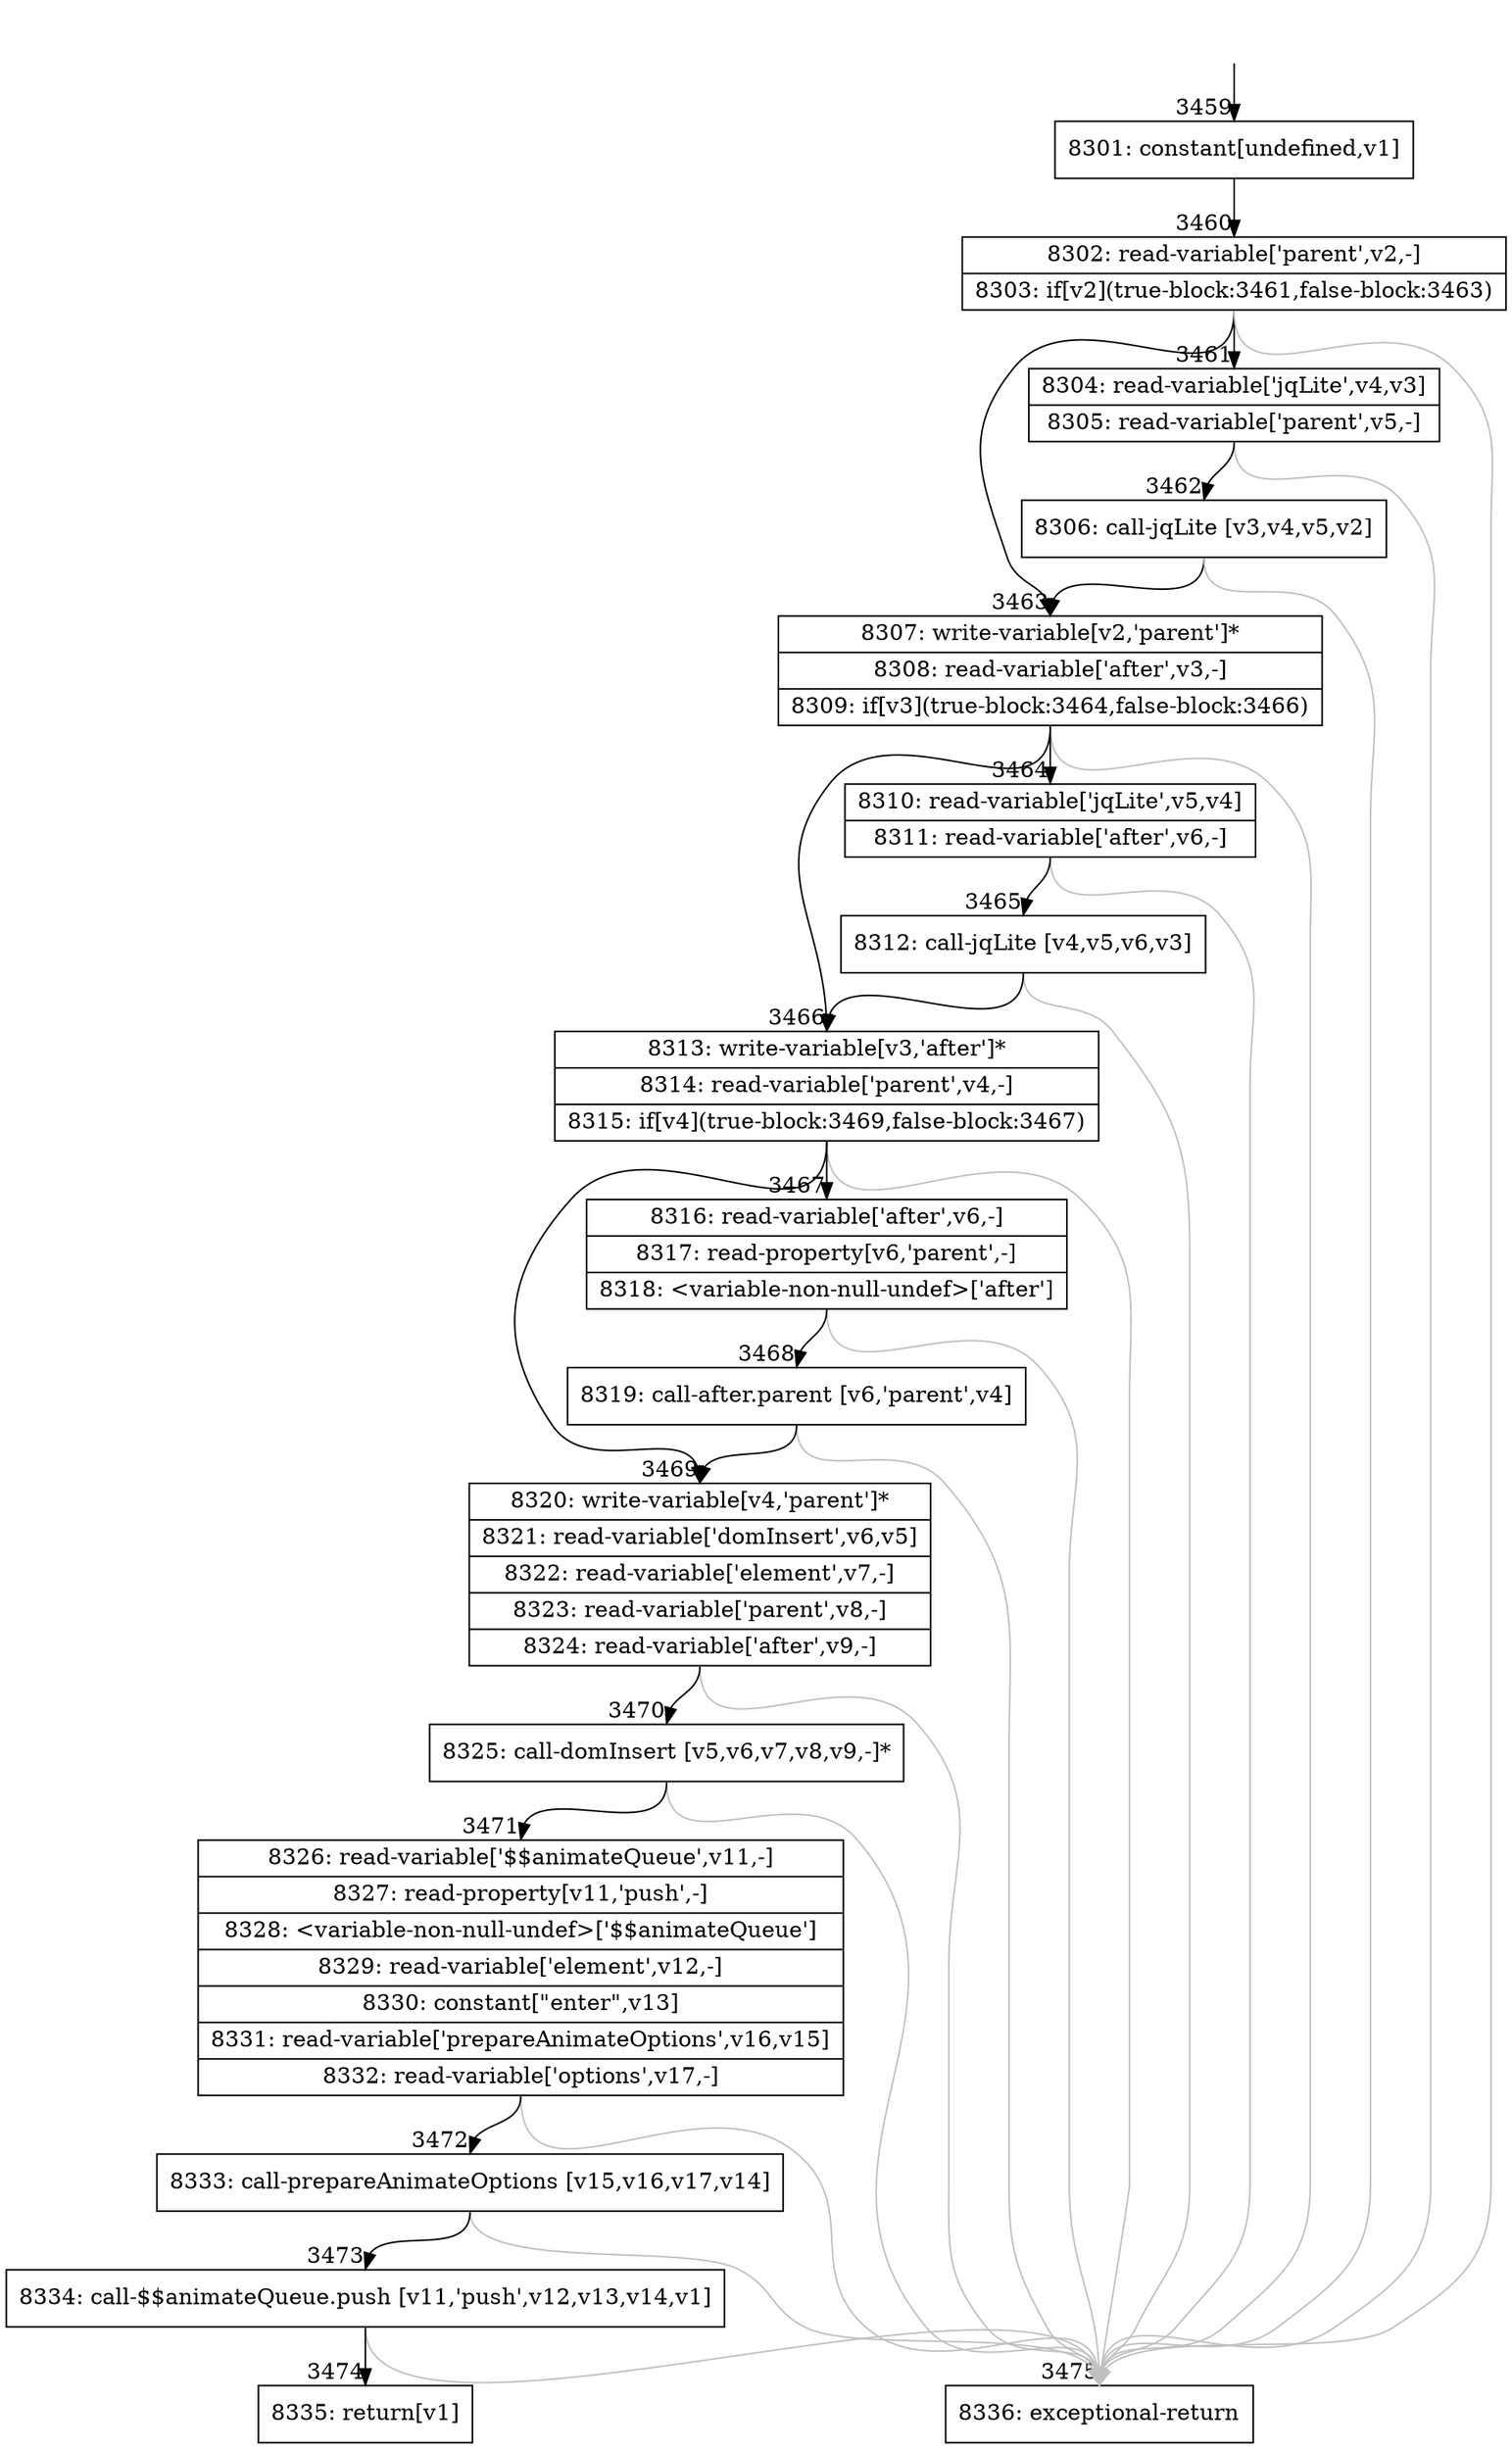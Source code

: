 digraph {
rankdir="TD"
BB_entry286[shape=none,label=""];
BB_entry286 -> BB3459 [tailport=s, headport=n, headlabel="    3459"]
BB3459 [shape=record label="{8301: constant[undefined,v1]}" ] 
BB3459 -> BB3460 [tailport=s, headport=n, headlabel="      3460"]
BB3460 [shape=record label="{8302: read-variable['parent',v2,-]|8303: if[v2](true-block:3461,false-block:3463)}" ] 
BB3460 -> BB3463 [tailport=s, headport=n, headlabel="      3463"]
BB3460 -> BB3461 [tailport=s, headport=n, headlabel="      3461"]
BB3460 -> BB3475 [tailport=s, headport=n, color=gray, headlabel="      3475"]
BB3461 [shape=record label="{8304: read-variable['jqLite',v4,v3]|8305: read-variable['parent',v5,-]}" ] 
BB3461 -> BB3462 [tailport=s, headport=n, headlabel="      3462"]
BB3461 -> BB3475 [tailport=s, headport=n, color=gray]
BB3462 [shape=record label="{8306: call-jqLite [v3,v4,v5,v2]}" ] 
BB3462 -> BB3463 [tailport=s, headport=n]
BB3462 -> BB3475 [tailport=s, headport=n, color=gray]
BB3463 [shape=record label="{8307: write-variable[v2,'parent']*|8308: read-variable['after',v3,-]|8309: if[v3](true-block:3464,false-block:3466)}" ] 
BB3463 -> BB3466 [tailport=s, headport=n, headlabel="      3466"]
BB3463 -> BB3464 [tailport=s, headport=n, headlabel="      3464"]
BB3463 -> BB3475 [tailport=s, headport=n, color=gray]
BB3464 [shape=record label="{8310: read-variable['jqLite',v5,v4]|8311: read-variable['after',v6,-]}" ] 
BB3464 -> BB3465 [tailport=s, headport=n, headlabel="      3465"]
BB3464 -> BB3475 [tailport=s, headport=n, color=gray]
BB3465 [shape=record label="{8312: call-jqLite [v4,v5,v6,v3]}" ] 
BB3465 -> BB3466 [tailport=s, headport=n]
BB3465 -> BB3475 [tailport=s, headport=n, color=gray]
BB3466 [shape=record label="{8313: write-variable[v3,'after']*|8314: read-variable['parent',v4,-]|8315: if[v4](true-block:3469,false-block:3467)}" ] 
BB3466 -> BB3469 [tailport=s, headport=n, headlabel="      3469"]
BB3466 -> BB3467 [tailport=s, headport=n, headlabel="      3467"]
BB3466 -> BB3475 [tailport=s, headport=n, color=gray]
BB3467 [shape=record label="{8316: read-variable['after',v6,-]|8317: read-property[v6,'parent',-]|8318: \<variable-non-null-undef\>['after']}" ] 
BB3467 -> BB3468 [tailport=s, headport=n, headlabel="      3468"]
BB3467 -> BB3475 [tailport=s, headport=n, color=gray]
BB3468 [shape=record label="{8319: call-after.parent [v6,'parent',v4]}" ] 
BB3468 -> BB3469 [tailport=s, headport=n]
BB3468 -> BB3475 [tailport=s, headport=n, color=gray]
BB3469 [shape=record label="{8320: write-variable[v4,'parent']*|8321: read-variable['domInsert',v6,v5]|8322: read-variable['element',v7,-]|8323: read-variable['parent',v8,-]|8324: read-variable['after',v9,-]}" ] 
BB3469 -> BB3470 [tailport=s, headport=n, headlabel="      3470"]
BB3469 -> BB3475 [tailport=s, headport=n, color=gray]
BB3470 [shape=record label="{8325: call-domInsert [v5,v6,v7,v8,v9,-]*}" ] 
BB3470 -> BB3471 [tailport=s, headport=n, headlabel="      3471"]
BB3470 -> BB3475 [tailport=s, headport=n, color=gray]
BB3471 [shape=record label="{8326: read-variable['$$animateQueue',v11,-]|8327: read-property[v11,'push',-]|8328: \<variable-non-null-undef\>['$$animateQueue']|8329: read-variable['element',v12,-]|8330: constant[\"enter\",v13]|8331: read-variable['prepareAnimateOptions',v16,v15]|8332: read-variable['options',v17,-]}" ] 
BB3471 -> BB3472 [tailport=s, headport=n, headlabel="      3472"]
BB3471 -> BB3475 [tailport=s, headport=n, color=gray]
BB3472 [shape=record label="{8333: call-prepareAnimateOptions [v15,v16,v17,v14]}" ] 
BB3472 -> BB3473 [tailport=s, headport=n, headlabel="      3473"]
BB3472 -> BB3475 [tailport=s, headport=n, color=gray]
BB3473 [shape=record label="{8334: call-$$animateQueue.push [v11,'push',v12,v13,v14,v1]}" ] 
BB3473 -> BB3474 [tailport=s, headport=n, headlabel="      3474"]
BB3473 -> BB3475 [tailport=s, headport=n, color=gray]
BB3474 [shape=record label="{8335: return[v1]}" ] 
BB3475 [shape=record label="{8336: exceptional-return}" ] 
//#$~ 5183
}
